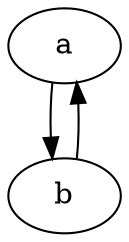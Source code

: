 digraph "example" {
	a	[Weight=2];
    b	[Weight=3];
    a->b    [Weight=3];
    b->a    [Weight=2];
}